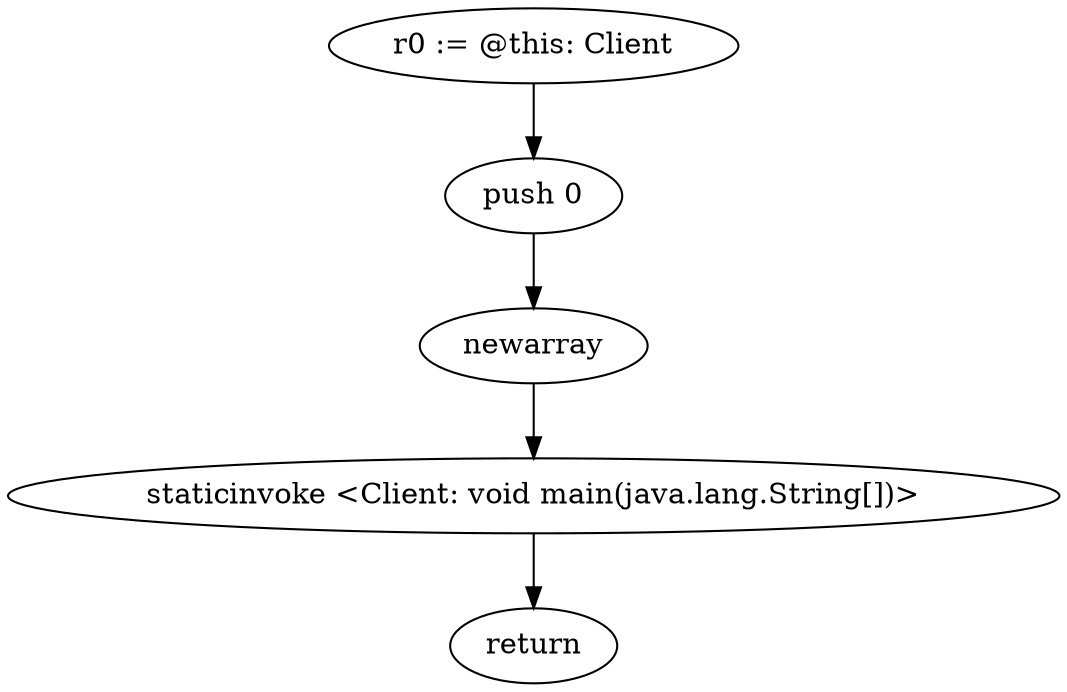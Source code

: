 digraph "" {
    "r0 := @this: Client"
    "push 0"
    "r0 := @this: Client"->"push 0";
    "newarray"
    "push 0"->"newarray";
    "staticinvoke <Client: void main(java.lang.String[])>"
    "newarray"->"staticinvoke <Client: void main(java.lang.String[])>";
    "return"
    "staticinvoke <Client: void main(java.lang.String[])>"->"return";
}
